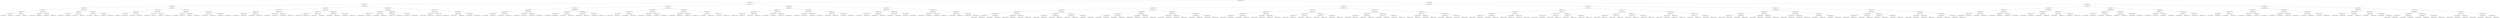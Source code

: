 digraph G{
1589254291 [label="Node{data=[4351, 4351]}"]
1589254291 -> 2112782203
2112782203 [label="Node{data=[2637, 2637]}"]
2112782203 -> 1925960133
1925960133 [label="Node{data=[2097, 2097]}"]
1925960133 -> 336310067
336310067 [label="Node{data=[460, 460]}"]
336310067 -> 444285857
444285857 [label="Node{data=[385, 385]}"]
444285857 -> 341893682
341893682 [label="Node{data=[377, 377]}"]
341893682 -> 948522114
948522114 [label="Node{data=[373, 373]}"]
948522114 -> 1899105943
1899105943 [label="Node{data=[371, 371]}"]
1899105943 -> 823410011
823410011 [label="Node{data=[357, 357]}"]
1899105943 -> 586557497
586557497 [label="Node{data=[372, 372]}"]
948522114 -> 1349098937
1349098937 [label="Node{data=[375, 375]}"]
1349098937 -> 827221909
827221909 [label="Node{data=[374, 374]}"]
1349098937 -> 564165122
564165122 [label="Node{data=[376, 376]}"]
341893682 -> 847522287
847522287 [label="Node{data=[381, 381]}"]
847522287 -> 773647955
773647955 [label="Node{data=[379, 379]}"]
773647955 -> 1814841034
1814841034 [label="Node{data=[378, 378]}"]
773647955 -> 1316897063
1316897063 [label="Node{data=[380, 380]}"]
847522287 -> 1562821206
1562821206 [label="Node{data=[383, 383]}"]
1562821206 -> 335663575
335663575 [label="Node{data=[382, 382]}"]
1562821206 -> 446029707
446029707 [label="Node{data=[384, 384]}"]
444285857 -> 652132999
652132999 [label="Node{data=[452, 452]}"]
652132999 -> 1300336760
1300336760 [label="Node{data=[389, 389]}"]
1300336760 -> 1460957046
1460957046 [label="Node{data=[387, 387]}"]
1460957046 -> 1665768344
1665768344 [label="Node{data=[386, 386]}"]
1460957046 -> 869513100
869513100 [label="Node{data=[388, 388]}"]
1300336760 -> 1913713630
1913713630 [label="Node{data=[447, 447]}"]
1913713630 -> 101403957
101403957 [label="Node{data=[422, 422]}"]
1913713630 -> 691110711
691110711 [label="Node{data=[451, 451]}"]
652132999 -> 124792394
124792394 [label="Node{data=[456, 456]}"]
124792394 -> 1913369465
1913369465 [label="Node{data=[454, 454]}"]
1913369465 -> 775240424
775240424 [label="Node{data=[453, 453]}"]
1913369465 -> 188230690
188230690 [label="Node{data=[455, 455]}"]
124792394 -> 222056817
222056817 [label="Node{data=[458, 458]}"]
222056817 -> 579058644
579058644 [label="Node{data=[457, 457]}"]
222056817 -> 635840278
635840278 [label="Node{data=[459, 459]}"]
336310067 -> 1869960884
1869960884 [label="Node{data=[716, 716]}"]
1869960884 -> 2962930
2962930 [label="Node{data=[468, 468]}"]
2962930 -> 1062167352
1062167352 [label="Node{data=[464, 464]}"]
1062167352 -> 721763664
721763664 [label="Node{data=[462, 462]}"]
721763664 -> 1845497458
1845497458 [label="Node{data=[461, 461]}"]
721763664 -> 124466405
124466405 [label="Node{data=[463, 463]}"]
1062167352 -> 1140441491
1140441491 [label="Node{data=[466, 466]}"]
1140441491 -> 1091865345
1091865345 [label="Node{data=[465, 465]}"]
1140441491 -> 797540047
797540047 [label="Node{data=[467, 467]}"]
2962930 -> 1897638855
1897638855 [label="Node{data=[666, 666]}"]
1897638855 -> 2095253806
2095253806 [label="Node{data=[470, 470]}"]
2095253806 -> 432720176
432720176 [label="Node{data=[469, 469]}"]
2095253806 -> 2110895040
2110895040 [label="Node{data=[471, 471]}"]
1897638855 -> 1362651694
1362651694 [label="Node{data=[694, 694]}"]
1362651694 -> 905356126
905356126 [label="Node{data=[687, 687]}"]
1362651694 -> 2050654105
2050654105 [label="Node{data=[701, 701]}"]
1869960884 -> 176528557
176528557 [label="Node{data=[1332, 1332]}"]
176528557 -> 419360457
419360457 [label="Node{data=[798, 798]}"]
419360457 -> 403854043
403854043 [label="Node{data=[774, 774]}"]
403854043 -> 838672631
838672631 [label="Node{data=[756, 756]}"]
403854043 -> 398176913
398176913 [label="Node{data=[779, 779]}"]
419360457 -> 2027724297
2027724297 [label="Node{data=[844, 844]}"]
2027724297 -> 1926401859
1926401859 [label="Node{data=[814, 814]}"]
2027724297 -> 720429942
720429942 [label="Node{data=[1325, 1325]}"]
176528557 -> 1612047235
1612047235 [label="Node{data=[1858, 1858]}"]
1612047235 -> 2082805086
2082805086 [label="Node{data=[1492, 1492]}"]
2082805086 -> 443229454
443229454 [label="Node{data=[1486, 1486]}"]
2082805086 -> 934121062
934121062 [label="Node{data=[1564, 1564]}"]
1612047235 -> 2020305643
2020305643 [label="Node{data=[2058, 2058]}"]
2020305643 -> 749735773
749735773 [label="Node{data=[2025, 2025]}"]
2020305643 -> 1865424016
1865424016 [label="Node{data=[2069, 2069]}"]
1925960133 -> 875913646
875913646 [label="Node{data=[2398, 2398]}"]
875913646 -> 388655601
388655601 [label="Node{data=[2336, 2336]}"]
388655601 -> 994854574
994854574 [label="Node{data=[2328, 2328]}"]
994854574 -> 1425480139
1425480139 [label="Node{data=[2324, 2324]}"]
1425480139 -> 1263545066
1263545066 [label="Node{data=[2322, 2322]}"]
1263545066 -> 259106704
259106704 [label="Node{data=[2102, 2102]}"]
1263545066 -> 1456597478
1456597478 [label="Node{data=[2323, 2323]}"]
1425480139 -> 981765046
981765046 [label="Node{data=[2326, 2326]}"]
981765046 -> 1883890038
1883890038 [label="Node{data=[2325, 2325]}"]
981765046 -> 1921418696
1921418696 [label="Node{data=[2327, 2327]}"]
994854574 -> 725736615
725736615 [label="Node{data=[2332, 2332]}"]
725736615 -> 889596738
889596738 [label="Node{data=[2330, 2330]}"]
889596738 -> 175849157
175849157 [label="Node{data=[2329, 2329]}"]
889596738 -> 1276465799
1276465799 [label="Node{data=[2331, 2331]}"]
725736615 -> 1762921286
1762921286 [label="Node{data=[2334, 2334]}"]
1762921286 -> 1833722141
1833722141 [label="Node{data=[2333, 2333]}"]
1762921286 -> 1041430375
1041430375 [label="Node{data=[2335, 2335]}"]
388655601 -> 1492454216
1492454216 [label="Node{data=[2381, 2381]}"]
1492454216 -> 292709675
292709675 [label="Node{data=[2377, 2377]}"]
292709675 -> 523807377
523807377 [label="Node{data=[2375, 2375]}"]
523807377 -> 918081502
918081502 [label="Node{data=[2374, 2374]}"]
523807377 -> 1181166858
1181166858 [label="Node{data=[2376, 2376]}"]
292709675 -> 1153319888
1153319888 [label="Node{data=[2379, 2379]}"]
1153319888 -> 503846388
503846388 [label="Node{data=[2378, 2378]}"]
1153319888 -> 1849618388
1849618388 [label="Node{data=[2380, 2380]}"]
1492454216 -> 290357348
290357348 [label="Node{data=[2385, 2385]}"]
290357348 -> 668528990
668528990 [label="Node{data=[2383, 2383]}"]
668528990 -> 2032269284
2032269284 [label="Node{data=[2382, 2382]}"]
668528990 -> 1618536283
1618536283 [label="Node{data=[2384, 2384]}"]
290357348 -> 97523344
97523344 [label="Node{data=[2396, 2396]}"]
97523344 -> 1709327733
1709327733 [label="Node{data=[2386, 2386]}"]
97523344 -> 327811322
327811322 [label="Node{data=[2397, 2397]}"]
875913646 -> 888106991
888106991 [label="Node{data=[2544, 2544]}"]
888106991 -> 823036788
823036788 [label="Node{data=[2406, 2406]}"]
823036788 -> 1185982925
1185982925 [label="Node{data=[2402, 2402]}"]
1185982925 -> 100596785
100596785 [label="Node{data=[2400, 2400]}"]
100596785 -> 1252092790
1252092790 [label="Node{data=[2399, 2399]}"]
100596785 -> 263265405
263265405 [label="Node{data=[2401, 2401]}"]
1185982925 -> 1284252295
1284252295 [label="Node{data=[2404, 2404]}"]
1284252295 -> 1054953555
1054953555 [label="Node{data=[2403, 2403]}"]
1284252295 -> 2136630818
2136630818 [label="Node{data=[2405, 2405]}"]
823036788 -> 2022694720
2022694720 [label="Node{data=[2540, 2540]}"]
2022694720 -> 1438274252
1438274252 [label="Node{data=[2496, 2496]}"]
1438274252 -> 1634591712
1634591712 [label="Node{data=[2407, 2407]}"]
1438274252 -> 1294660249
1294660249 [label="Node{data=[2511, 2511]}"]
2022694720 -> 1264144803
1264144803 [label="Node{data=[2542, 2542]}"]
1264144803 -> 1282557494
1282557494 [label="Node{data=[2541, 2541]}"]
1264144803 -> 1108270779
1108270779 [label="Node{data=[2543, 2543]}"]
888106991 -> 1487557209
1487557209 [label="Node{data=[2552, 2552]}"]
1487557209 -> 1509934246
1509934246 [label="Node{data=[2548, 2548]}"]
1509934246 -> 123890265
123890265 [label="Node{data=[2546, 2546]}"]
123890265 -> 867014408
867014408 [label="Node{data=[2545, 2545]}"]
123890265 -> 966734782
966734782 [label="Node{data=[2547, 2547]}"]
1509934246 -> 509745887
509745887 [label="Node{data=[2550, 2550]}"]
509745887 -> 172395496
172395496 [label="Node{data=[2549, 2549]}"]
509745887 -> 1426868351
1426868351 [label="Node{data=[2551, 2551]}"]
1487557209 -> 365855651
365855651 [label="Node{data=[2633, 2633]}"]
365855651 -> 460637991
460637991 [label="Node{data=[2616, 2616]}"]
460637991 -> 626198122
626198122 [label="Node{data=[2611, 2611]}"]
460637991 -> 304868623
304868623 [label="Node{data=[2632, 2632]}"]
365855651 -> 1931065202
1931065202 [label="Node{data=[2635, 2635]}"]
1931065202 -> 1315507145
1315507145 [label="Node{data=[2634, 2634]}"]
1931065202 -> 1932801080
1932801080 [label="Node{data=[2636, 2636]}"]
2112782203 -> 1052437700
1052437700 [label="Node{data=[4214, 4214]}"]
1052437700 -> 10911302
10911302 [label="Node{data=[3472, 3472]}"]
10911302 -> 110562008
110562008 [label="Node{data=[2892, 2892]}"]
110562008 -> 1422945222
1422945222 [label="Node{data=[2693, 2693]}"]
1422945222 -> 1030054228
1030054228 [label="Node{data=[2641, 2641]}"]
1030054228 -> 235039984
235039984 [label="Node{data=[2639, 2639]}"]
235039984 -> 813528610
813528610 [label="Node{data=[2638, 2638]}"]
235039984 -> 1738843568
1738843568 [label="Node{data=[2640, 2640]}"]
1030054228 -> 1901922257
1901922257 [label="Node{data=[2643, 2643]}"]
1901922257 -> 1822789862
1822789862 [label="Node{data=[2642, 2642]}"]
1901922257 -> 934426422
934426422 [label="Node{data=[2644, 2644]}"]
1422945222 -> 1970900309
1970900309 [label="Node{data=[2814, 2814]}"]
1970900309 -> 1812168612
1812168612 [label="Node{data=[2812, 2812]}"]
1812168612 -> 744611938
744611938 [label="Node{data=[2811, 2811]}"]
1812168612 -> 172783967
172783967 [label="Node{data=[2813, 2813]}"]
1970900309 -> 862346854
862346854 [label="Node{data=[2883, 2883]}"]
862346854 -> 1148185073
1148185073 [label="Node{data=[2867, 2867]}"]
862346854 -> 1739486190
1739486190 [label="Node{data=[2891, 2891]}"]
110562008 -> 247556293
247556293 [label="Node{data=[3464, 3464]}"]
247556293 -> 265654805
265654805 [label="Node{data=[3370, 3370]}"]
265654805 -> 885965439
885965439 [label="Node{data=[2988, 2988]}"]
885965439 -> 543942155
543942155 [label="Node{data=[2908, 2908]}"]
885965439 -> 636036483
636036483 [label="Node{data=[3138, 3138]}"]
265654805 -> 110059025
110059025 [label="Node{data=[3462, 3462]}"]
110059025 -> 1150335365
1150335365 [label="Node{data=[3410, 3410]}"]
110059025 -> 1001669794
1001669794 [label="Node{data=[3463, 3463]}"]
247556293 -> 1461562218
1461562218 [label="Node{data=[3468, 3468]}"]
1461562218 -> 723392590
723392590 [label="Node{data=[3466, 3466]}"]
723392590 -> 1778630713
1778630713 [label="Node{data=[3465, 3465]}"]
723392590 -> 1938495631
1938495631 [label="Node{data=[3467, 3467]}"]
1461562218 -> 1240972143
1240972143 [label="Node{data=[3470, 3470]}"]
1240972143 -> 309335671
309335671 [label="Node{data=[3469, 3469]}"]
1240972143 -> 1720061448
1720061448 [label="Node{data=[3471, 3471]}"]
10911302 -> 1298279735
1298279735 [label="Node{data=[3594, 3594]}"]
1298279735 -> 960158519
960158519 [label="Node{data=[3586, 3586]}"]
960158519 -> 736862665
736862665 [label="Node{data=[3476, 3476]}"]
736862665 -> 2102070514
2102070514 [label="Node{data=[3474, 3474]}"]
2102070514 -> 563908089
563908089 [label="Node{data=[3473, 3473]}"]
2102070514 -> 1309673886
1309673886 [label="Node{data=[3475, 3475]}"]
736862665 -> 939723900
939723900 [label="Node{data=[3584, 3584]}"]
939723900 -> 495627026
495627026 [label="Node{data=[3502, 3502]}"]
939723900 -> 1488723487
1488723487 [label="Node{data=[3585, 3585]}"]
960158519 -> 372154479
372154479 [label="Node{data=[3590, 3590]}"]
372154479 -> 921579066
921579066 [label="Node{data=[3588, 3588]}"]
921579066 -> 2121585102
2121585102 [label="Node{data=[3587, 3587]}"]
921579066 -> 1174430969
1174430969 [label="Node{data=[3589, 3589]}"]
372154479 -> 625904014
625904014 [label="Node{data=[3592, 3592]}"]
625904014 -> 1645673699
1645673699 [label="Node{data=[3591, 3591]}"]
625904014 -> 984918990
984918990 [label="Node{data=[3593, 3593]}"]
1298279735 -> 2136352717
2136352717 [label="Node{data=[3602, 3602]}"]
2136352717 -> 780518224
780518224 [label="Node{data=[3598, 3598]}"]
780518224 -> 2074203015
2074203015 [label="Node{data=[3596, 3596]}"]
2074203015 -> 1691680230
1691680230 [label="Node{data=[3595, 3595]}"]
2074203015 -> 720557822
720557822 [label="Node{data=[3597, 3597]}"]
780518224 -> 711790515
711790515 [label="Node{data=[3600, 3600]}"]
711790515 -> 1604705426
1604705426 [label="Node{data=[3599, 3599]}"]
711790515 -> 475869517
475869517 [label="Node{data=[3601, 3601]}"]
2136352717 -> 547639582
547639582 [label="Node{data=[3952, 3952]}"]
547639582 -> 1660338734
1660338734 [label="Node{data=[3617, 3617]}"]
1660338734 -> 323408814
323408814 [label="Node{data=[3611, 3611]}"]
1660338734 -> 1717854162
1717854162 [label="Node{data=[3843, 3843]}"]
547639582 -> 1691012769
1691012769 [label="Node{data=[4212, 4212]}"]
1691012769 -> 813275044
813275044 [label="Node{data=[4211, 4211]}"]
1691012769 -> 361228710
361228710 [label="Node{data=[4213, 4213]}"]
1052437700 -> 1373224459
1373224459 [label="Node{data=[4246, 4246]}"]
1373224459 -> 1666506071
1666506071 [label="Node{data=[4230, 4230]}"]
1666506071 -> 527217198
527217198 [label="Node{data=[4222, 4222]}"]
527217198 -> 898409148
898409148 [label="Node{data=[4218, 4218]}"]
898409148 -> 700017632
700017632 [label="Node{data=[4216, 4216]}"]
700017632 -> 1816311269
1816311269 [label="Node{data=[4215, 4215]}"]
700017632 -> 382044033
382044033 [label="Node{data=[4217, 4217]}"]
898409148 -> 1175215783
1175215783 [label="Node{data=[4220, 4220]}"]
1175215783 -> 604560365
604560365 [label="Node{data=[4219, 4219]}"]
1175215783 -> 1570553620
1570553620 [label="Node{data=[4221, 4221]}"]
527217198 -> 1734333097
1734333097 [label="Node{data=[4226, 4226]}"]
1734333097 -> 1132614019
1132614019 [label="Node{data=[4224, 4224]}"]
1132614019 -> 565652909
565652909 [label="Node{data=[4223, 4223]}"]
1132614019 -> 434852496
434852496 [label="Node{data=[4225, 4225]}"]
1734333097 -> 3670430
3670430 [label="Node{data=[4228, 4228]}"]
3670430 -> 1374111315
1374111315 [label="Node{data=[4227, 4227]}"]
3670430 -> 1235600263
1235600263 [label="Node{data=[4229, 4229]}"]
1666506071 -> 177825777
177825777 [label="Node{data=[4238, 4238]}"]
177825777 -> 1248699341
1248699341 [label="Node{data=[4234, 4234]}"]
1248699341 -> 559132941
559132941 [label="Node{data=[4232, 4232]}"]
559132941 -> 1183709019
1183709019 [label="Node{data=[4231, 4231]}"]
559132941 -> 132822676
132822676 [label="Node{data=[4233, 4233]}"]
1248699341 -> 540941935
540941935 [label="Node{data=[4236, 4236]}"]
540941935 -> 475601084
475601084 [label="Node{data=[4235, 4235]}"]
540941935 -> 893850435
893850435 [label="Node{data=[4237, 4237]}"]
177825777 -> 1741376873
1741376873 [label="Node{data=[4242, 4242]}"]
1741376873 -> 936831641
936831641 [label="Node{data=[4240, 4240]}"]
936831641 -> 1662949415
1662949415 [label="Node{data=[4239, 4239]}"]
936831641 -> 1850626572
1850626572 [label="Node{data=[4241, 4241]}"]
1741376873 -> 1406401193
1406401193 [label="Node{data=[4244, 4244]}"]
1406401193 -> 1397837928
1397837928 [label="Node{data=[4243, 4243]}"]
1406401193 -> 1150887301
1150887301 [label="Node{data=[4245, 4245]}"]
1373224459 -> 1482408232
1482408232 [label="Node{data=[4335, 4335]}"]
1482408232 -> 345079352
345079352 [label="Node{data=[4327, 4327]}"]
345079352 -> 1301982930
1301982930 [label="Node{data=[4293, 4293]}"]
1301982930 -> 1084366825
1084366825 [label="Node{data=[4248, 4248]}"]
1084366825 -> 1182192724
1182192724 [label="Node{data=[4247, 4247]}"]
1084366825 -> 1493762588
1493762588 [label="Node{data=[4249, 4249]}"]
1301982930 -> 1098767313
1098767313 [label="Node{data=[4325, 4325]}"]
1098767313 -> 300992832
300992832 [label="Node{data=[4324, 4324]}"]
1098767313 -> 1641311070
1641311070 [label="Node{data=[4326, 4326]}"]
345079352 -> 1893502106
1893502106 [label="Node{data=[4331, 4331]}"]
1893502106 -> 1599103491
1599103491 [label="Node{data=[4329, 4329]}"]
1599103491 -> 1216154208
1216154208 [label="Node{data=[4328, 4328]}"]
1599103491 -> 179377834
179377834 [label="Node{data=[4330, 4330]}"]
1893502106 -> 505279290
505279290 [label="Node{data=[4333, 4333]}"]
505279290 -> 1107413632
1107413632 [label="Node{data=[4332, 4332]}"]
505279290 -> 1653597866
1653597866 [label="Node{data=[4334, 4334]}"]
1482408232 -> 1611249687
1611249687 [label="Node{data=[4343, 4343]}"]
1611249687 -> 293344015
293344015 [label="Node{data=[4339, 4339]}"]
293344015 -> 1566940778
1566940778 [label="Node{data=[4337, 4337]}"]
1566940778 -> 1078102490
1078102490 [label="Node{data=[4336, 4336]}"]
1566940778 -> 1839614149
1839614149 [label="Node{data=[4338, 4338]}"]
293344015 -> 473156117
473156117 [label="Node{data=[4341, 4341]}"]
473156117 -> 1834258743
1834258743 [label="Node{data=[4340, 4340]}"]
473156117 -> 957143326
957143326 [label="Node{data=[4342, 4342]}"]
1611249687 -> 1723027098
1723027098 [label="Node{data=[4347, 4347]}"]
1723027098 -> 1683116859
1683116859 [label="Node{data=[4345, 4345]}"]
1683116859 -> 767994799
767994799 [label="Node{data=[4344, 4344]}"]
1683116859 -> 1927103264
1927103264 [label="Node{data=[4346, 4346]}"]
1723027098 -> 241566847
241566847 [label="Node{data=[4349, 4349]}"]
241566847 -> 2019251459
2019251459 [label="Node{data=[4348, 4348]}"]
241566847 -> 1624773236
1624773236 [label="Node{data=[4350, 4350]}"]
1589254291 -> 2013567244
2013567244 [label="Node{data=[8543, 8543]}"]
2013567244 -> 1191128975
1191128975 [label="Node{data=[7089, 7089]}"]
1191128975 -> 1689159966
1689159966 [label="Node{data=[6339, 6339]}"]
1689159966 -> 1145404493
1145404493 [label="Node{data=[5931, 5931]}"]
1145404493 -> 416633136
416633136 [label="Node{data=[4495, 4495]}"]
416633136 -> 661231346
661231346 [label="Node{data=[4404, 4404]}"]
661231346 -> 933174648
933174648 [label="Node{data=[4355, 4355]}"]
933174648 -> 1490532562
1490532562 [label="Node{data=[4353, 4353]}"]
1490532562 -> 1790524969
1790524969 [label="Node{data=[4352, 4352]}"]
1490532562 -> 26012554
26012554 [label="Node{data=[4354, 4354]}"]
933174648 -> 1320636958
1320636958 [label="Node{data=[4357, 4357]}"]
1320636958 -> 725840434
725840434 [label="Node{data=[4356, 4356]}"]
1320636958 -> 145246469
145246469 [label="Node{data=[4358, 4358]}"]
661231346 -> 1855861537
1855861537 [label="Node{data=[4491, 4491]}"]
1855861537 -> 449690446
449690446 [label="Node{data=[4489, 4489]}"]
449690446 -> 707758279
707758279 [label="Node{data=[4420, 4420]}"]
449690446 -> 1610943718
1610943718 [label="Node{data=[4490, 4490]}"]
1855861537 -> 2141007100
2141007100 [label="Node{data=[4493, 4493]}"]
2141007100 -> 150863754
150863754 [label="Node{data=[4492, 4492]}"]
2141007100 -> 1589782498
1589782498 [label="Node{data=[4494, 4494]}"]
416633136 -> 375943904
375943904 [label="Node{data=[4986, 4986]}"]
375943904 -> 284189
284189 [label="Node{data=[4499, 4499]}"]
284189 -> 1742927928
1742927928 [label="Node{data=[4497, 4497]}"]
1742927928 -> 676343313
676343313 [label="Node{data=[4496, 4496]}"]
1742927928 -> 2105194121
2105194121 [label="Node{data=[4498, 4498]}"]
284189 -> 1609347973
1609347973 [label="Node{data=[4578, 4578]}"]
1609347973 -> 792699768
792699768 [label="Node{data=[4576, 4576]}"]
1609347973 -> 104214568
104214568 [label="Node{data=[4960, 4960]}"]
375943904 -> 776999065
776999065 [label="Node{data=[5927, 5927]}"]
776999065 -> 337313357
337313357 [label="Node{data=[5925, 5925]}"]
337313357 -> 1181531093
1181531093 [label="Node{data=[5914, 5914]}"]
337313357 -> 1911321664
1911321664 [label="Node{data=[5926, 5926]}"]
776999065 -> 1603696188
1603696188 [label="Node{data=[5929, 5929]}"]
1603696188 -> 482153237
482153237 [label="Node{data=[5928, 5928]}"]
1603696188 -> 1059893572
1059893572 [label="Node{data=[5930, 5930]}"]
1145404493 -> 762350741
762350741 [label="Node{data=[6240, 6240]}"]
762350741 -> 1094400145
1094400145 [label="Node{data=[5939, 5939]}"]
1094400145 -> 904572440
904572440 [label="Node{data=[5935, 5935]}"]
904572440 -> 1863749488
1863749488 [label="Node{data=[5933, 5933]}"]
1863749488 -> 1185653283
1185653283 [label="Node{data=[5932, 5932]}"]
1863749488 -> 1590486487
1590486487 [label="Node{data=[5934, 5934]}"]
904572440 -> 1052117624
1052117624 [label="Node{data=[5937, 5937]}"]
1052117624 -> 1702916049
1702916049 [label="Node{data=[5936, 5936]}"]
1052117624 -> 2116117496
2116117496 [label="Node{data=[5938, 5938]}"]
1094400145 -> 1199231926
1199231926 [label="Node{data=[6236, 6236]}"]
1199231926 -> 1225909483
1225909483 [label="Node{data=[6234, 6234]}"]
1225909483 -> 797570303
797570303 [label="Node{data=[5965, 5965]}"]
1225909483 -> 1522691157
1522691157 [label="Node{data=[6235, 6235]}"]
1199231926 -> 1261757400
1261757400 [label="Node{data=[6238, 6238]}"]
1261757400 -> 230973673
230973673 [label="Node{data=[6237, 6237]}"]
1261757400 -> 1837781922
1837781922 [label="Node{data=[6239, 6239]}"]
762350741 -> 610478722
610478722 [label="Node{data=[6331, 6331]}"]
610478722 -> 1218787317
1218787317 [label="Node{data=[6244, 6244]}"]
1218787317 -> 1724437792
1724437792 [label="Node{data=[6242, 6242]}"]
1724437792 -> 1499503896
1499503896 [label="Node{data=[6241, 6241]}"]
1724437792 -> 1693096844
1693096844 [label="Node{data=[6243, 6243]}"]
1218787317 -> 93389435
93389435 [label="Node{data=[6273, 6273]}"]
93389435 -> 626042428
626042428 [label="Node{data=[6245, 6245]}"]
93389435 -> 2022012883
2022012883 [label="Node{data=[6330, 6330]}"]
610478722 -> 1208202676
1208202676 [label="Node{data=[6335, 6335]}"]
1208202676 -> 1166865429
1166865429 [label="Node{data=[6333, 6333]}"]
1166865429 -> 1699597278
1699597278 [label="Node{data=[6332, 6332]}"]
1166865429 -> 908399435
908399435 [label="Node{data=[6334, 6334]}"]
1208202676 -> 1667149358
1667149358 [label="Node{data=[6337, 6337]}"]
1667149358 -> 1104200204
1104200204 [label="Node{data=[6336, 6336]}"]
1667149358 -> 1254679251
1254679251 [label="Node{data=[6338, 6338]}"]
1689159966 -> 1416175498
1416175498 [label="Node{data=[7057, 7057]}"]
1416175498 -> 1112597751
1112597751 [label="Node{data=[7041, 7041]}"]
1112597751 -> 89624083
89624083 [label="Node{data=[7033, 7033]}"]
89624083 -> 142883344
142883344 [label="Node{data=[6388, 6388]}"]
142883344 -> 336458181
336458181 [label="Node{data=[6341, 6341]}"]
336458181 -> 1371523311
1371523311 [label="Node{data=[6340, 6340]}"]
336458181 -> 1755444189
1755444189 [label="Node{data=[6361, 6361]}"]
142883344 -> 1096552547
1096552547 [label="Node{data=[6868, 6868]}"]
1096552547 -> 975458900
975458900 [label="Node{data=[6796, 6796]}"]
1096552547 -> 359865679
359865679 [label="Node{data=[7032, 7032]}"]
89624083 -> 1915431719
1915431719 [label="Node{data=[7037, 7037]}"]
1915431719 -> 1406525961
1406525961 [label="Node{data=[7035, 7035]}"]
1406525961 -> 1266400469
1266400469 [label="Node{data=[7034, 7034]}"]
1406525961 -> 1190091152
1190091152 [label="Node{data=[7036, 7036]}"]
1915431719 -> 1832263801
1832263801 [label="Node{data=[7039, 7039]}"]
1832263801 -> 294601340
294601340 [label="Node{data=[7038, 7038]}"]
1832263801 -> 117754252
117754252 [label="Node{data=[7040, 7040]}"]
1112597751 -> 1000026917
1000026917 [label="Node{data=[7049, 7049]}"]
1000026917 -> 1735588295
1735588295 [label="Node{data=[7045, 7045]}"]
1735588295 -> 210095095
210095095 [label="Node{data=[7043, 7043]}"]
210095095 -> 770452290
770452290 [label="Node{data=[7042, 7042]}"]
210095095 -> 1334589377
1334589377 [label="Node{data=[7044, 7044]}"]
1735588295 -> 1069564726
1069564726 [label="Node{data=[7047, 7047]}"]
1069564726 -> 490274122
490274122 [label="Node{data=[7046, 7046]}"]
1069564726 -> 1371693972
1371693972 [label="Node{data=[7048, 7048]}"]
1000026917 -> 2145285202
2145285202 [label="Node{data=[7053, 7053]}"]
2145285202 -> 1119502700
1119502700 [label="Node{data=[7051, 7051]}"]
1119502700 -> 405944028
405944028 [label="Node{data=[7050, 7050]}"]
1119502700 -> 1512974477
1512974477 [label="Node{data=[7052, 7052]}"]
2145285202 -> 1449044862
1449044862 [label="Node{data=[7055, 7055]}"]
1449044862 -> 1182736888
1182736888 [label="Node{data=[7054, 7054]}"]
1449044862 -> 1332902717
1332902717 [label="Node{data=[7056, 7056]}"]
1416175498 -> 1689471006
1689471006 [label="Node{data=[7073, 7073]}"]
1689471006 -> 1200954029
1200954029 [label="Node{data=[7065, 7065]}"]
1200954029 -> 2019197766
2019197766 [label="Node{data=[7061, 7061]}"]
2019197766 -> 615359715
615359715 [label="Node{data=[7059, 7059]}"]
615359715 -> 1520499664
1520499664 [label="Node{data=[7058, 7058]}"]
615359715 -> 890225243
890225243 [label="Node{data=[7060, 7060]}"]
2019197766 -> 425928463
425928463 [label="Node{data=[7063, 7063]}"]
425928463 -> 1344275068
1344275068 [label="Node{data=[7062, 7062]}"]
425928463 -> 218303955
218303955 [label="Node{data=[7064, 7064]}"]
1200954029 -> 1188367154
1188367154 [label="Node{data=[7069, 7069]}"]
1188367154 -> 1175328696
1175328696 [label="Node{data=[7067, 7067]}"]
1175328696 -> 376295143
376295143 [label="Node{data=[7066, 7066]}"]
1175328696 -> 51721324
51721324 [label="Node{data=[7068, 7068]}"]
1188367154 -> 1844913063
1844913063 [label="Node{data=[7071, 7071]}"]
1844913063 -> 1534216822
1534216822 [label="Node{data=[7070, 7070]}"]
1844913063 -> 588295433
588295433 [label="Node{data=[7072, 7072]}"]
1689471006 -> 151800659
151800659 [label="Node{data=[7081, 7081]}"]
151800659 -> 1563601870
1563601870 [label="Node{data=[7077, 7077]}"]
1563601870 -> 349862884
349862884 [label="Node{data=[7075, 7075]}"]
349862884 -> 839185555
839185555 [label="Node{data=[7074, 7074]}"]
349862884 -> 1505326931
1505326931 [label="Node{data=[7076, 7076]}"]
1563601870 -> 287169393
287169393 [label="Node{data=[7079, 7079]}"]
287169393 -> 1449101293
1449101293 [label="Node{data=[7078, 7078]}"]
287169393 -> 1139425753
1139425753 [label="Node{data=[7080, 7080]}"]
151800659 -> 1375446296
1375446296 [label="Node{data=[7085, 7085]}"]
1375446296 -> 784480773
784480773 [label="Node{data=[7083, 7083]}"]
784480773 -> 67674335
67674335 [label="Node{data=[7082, 7082]}"]
784480773 -> 368954638
368954638 [label="Node{data=[7084, 7084]}"]
1375446296 -> 430078412
430078412 [label="Node{data=[7087, 7087]}"]
430078412 -> 638544623
638544623 [label="Node{data=[7086, 7086]}"]
430078412 -> 1732262057
1732262057 [label="Node{data=[7088, 7088]}"]
1191128975 -> 472784114
472784114 [label="Node{data=[7153, 7153]}"]
472784114 -> 382237346
382237346 [label="Node{data=[7121, 7121]}"]
382237346 -> 1271739014
1271739014 [label="Node{data=[7105, 7105]}"]
1271739014 -> 758042150
758042150 [label="Node{data=[7097, 7097]}"]
758042150 -> 1091276541
1091276541 [label="Node{data=[7093, 7093]}"]
1091276541 -> 339992852
339992852 [label="Node{data=[7091, 7091]}"]
339992852 -> 909682712
909682712 [label="Node{data=[7090, 7090]}"]
339992852 -> 1832656647
1832656647 [label="Node{data=[7092, 7092]}"]
1091276541 -> 1893537851
1893537851 [label="Node{data=[7095, 7095]}"]
1893537851 -> 2065505397
2065505397 [label="Node{data=[7094, 7094]}"]
1893537851 -> 135664486
135664486 [label="Node{data=[7096, 7096]}"]
758042150 -> 98558276
98558276 [label="Node{data=[7101, 7101]}"]
98558276 -> 492514564
492514564 [label="Node{data=[7099, 7099]}"]
492514564 -> 246834286
246834286 [label="Node{data=[7098, 7098]}"]
492514564 -> 906218493
906218493 [label="Node{data=[7100, 7100]}"]
98558276 -> 1286396344
1286396344 [label="Node{data=[7103, 7103]}"]
1286396344 -> 140242468
140242468 [label="Node{data=[7102, 7102]}"]
1286396344 -> 896761429
896761429 [label="Node{data=[7104, 7104]}"]
1271739014 -> 486999845
486999845 [label="Node{data=[7113, 7113]}"]
486999845 -> 927759396
927759396 [label="Node{data=[7109, 7109]}"]
927759396 -> 1613864487
1613864487 [label="Node{data=[7107, 7107]}"]
1613864487 -> 1310639522
1310639522 [label="Node{data=[7106, 7106]}"]
1613864487 -> 1795542379
1795542379 [label="Node{data=[7108, 7108]}"]
927759396 -> 1073488243
1073488243 [label="Node{data=[7111, 7111]}"]
1073488243 -> 1406160909
1406160909 [label="Node{data=[7110, 7110]}"]
1073488243 -> 1809562624
1809562624 [label="Node{data=[7112, 7112]}"]
486999845 -> 779111045
779111045 [label="Node{data=[7117, 7117]}"]
779111045 -> 1893273985
1893273985 [label="Node{data=[7115, 7115]}"]
1893273985 -> 559441839
559441839 [label="Node{data=[7114, 7114]}"]
1893273985 -> 399893560
399893560 [label="Node{data=[7116, 7116]}"]
779111045 -> 1004384293
1004384293 [label="Node{data=[7119, 7119]}"]
1004384293 -> 61926342
61926342 [label="Node{data=[7118, 7118]}"]
1004384293 -> 1631027456
1631027456 [label="Node{data=[7120, 7120]}"]
382237346 -> 1509645626
1509645626 [label="Node{data=[7137, 7137]}"]
1509645626 -> 267489976
267489976 [label="Node{data=[7129, 7129]}"]
267489976 -> 186361435
186361435 [label="Node{data=[7125, 7125]}"]
186361435 -> 1459165625
1459165625 [label="Node{data=[7123, 7123]}"]
1459165625 -> 1432919249
1432919249 [label="Node{data=[7122, 7122]}"]
1459165625 -> 1452253334
1452253334 [label="Node{data=[7124, 7124]}"]
186361435 -> 7400802
7400802 [label="Node{data=[7127, 7127]}"]
7400802 -> 509216772
509216772 [label="Node{data=[7126, 7126]}"]
7400802 -> 264605962
264605962 [label="Node{data=[7128, 7128]}"]
267489976 -> 618990452
618990452 [label="Node{data=[7133, 7133]}"]
618990452 -> 595196279
595196279 [label="Node{data=[7131, 7131]}"]
595196279 -> 1840107316
1840107316 [label="Node{data=[7130, 7130]}"]
595196279 -> 1321426506
1321426506 [label="Node{data=[7132, 7132]}"]
618990452 -> 1123111501
1123111501 [label="Node{data=[7135, 7135]}"]
1123111501 -> 783264037
783264037 [label="Node{data=[7134, 7134]}"]
1123111501 -> 771229611
771229611 [label="Node{data=[7136, 7136]}"]
1509645626 -> 2031959376
2031959376 [label="Node{data=[7145, 7145]}"]
2031959376 -> 834042628
834042628 [label="Node{data=[7141, 7141]}"]
834042628 -> 1652759190
1652759190 [label="Node{data=[7139, 7139]}"]
1652759190 -> 262904882
262904882 [label="Node{data=[7138, 7138]}"]
1652759190 -> 525129514
525129514 [label="Node{data=[7140, 7140]}"]
834042628 -> 497082780
497082780 [label="Node{data=[7143, 7143]}"]
497082780 -> 1728909076
1728909076 [label="Node{data=[7142, 7142]}"]
497082780 -> 873743819
873743819 [label="Node{data=[7144, 7144]}"]
2031959376 -> 1301819876
1301819876 [label="Node{data=[7149, 7149]}"]
1301819876 -> 1471059402
1471059402 [label="Node{data=[7147, 7147]}"]
1471059402 -> 1490310532
1490310532 [label="Node{data=[7146, 7146]}"]
1471059402 -> 1316514120
1316514120 [label="Node{data=[7148, 7148]}"]
1301819876 -> 1122199154
1122199154 [label="Node{data=[7151, 7151]}"]
1122199154 -> 1631632161
1631632161 [label="Node{data=[7150, 7150]}"]
1122199154 -> 457358072
457358072 [label="Node{data=[7152, 7152]}"]
472784114 -> 385721073
385721073 [label="Node{data=[8511, 8511]}"]
385721073 -> 1341429418
1341429418 [label="Node{data=[8495, 8495]}"]
1341429418 -> 722056646
722056646 [label="Node{data=[8487, 8487]}"]
722056646 -> 630349605
630349605 [label="Node{data=[7989, 7989]}"]
630349605 -> 1577294668
1577294668 [label="Node{data=[7155, 7155]}"]
1577294668 -> 900274144
900274144 [label="Node{data=[7154, 7154]}"]
1577294668 -> 1399333654
1399333654 [label="Node{data=[7156, 7156]}"]
630349605 -> 1689527593
1689527593 [label="Node{data=[8485, 8485]}"]
1689527593 -> 640617224
640617224 [label="Node{data=[8484, 8484]}"]
1689527593 -> 1539575354
1539575354 [label="Node{data=[8486, 8486]}"]
722056646 -> 1227290311
1227290311 [label="Node{data=[8491, 8491]}"]
1227290311 -> 209588135
209588135 [label="Node{data=[8489, 8489]}"]
209588135 -> 1381442155
1381442155 [label="Node{data=[8488, 8488]}"]
209588135 -> 689525701
689525701 [label="Node{data=[8490, 8490]}"]
1227290311 -> 1475807471
1475807471 [label="Node{data=[8493, 8493]}"]
1475807471 -> 730347137
730347137 [label="Node{data=[8492, 8492]}"]
1475807471 -> 1084689889
1084689889 [label="Node{data=[8494, 8494]}"]
1341429418 -> 600045899
600045899 [label="Node{data=[8503, 8503]}"]
600045899 -> 1285303724
1285303724 [label="Node{data=[8499, 8499]}"]
1285303724 -> 650782336
650782336 [label="Node{data=[8497, 8497]}"]
650782336 -> 1585115069
1585115069 [label="Node{data=[8496, 8496]}"]
650782336 -> 1657752728
1657752728 [label="Node{data=[8498, 8498]}"]
1285303724 -> 1335094304
1335094304 [label="Node{data=[8501, 8501]}"]
1335094304 -> 941243764
941243764 [label="Node{data=[8500, 8500]}"]
1335094304 -> 831797965
831797965 [label="Node{data=[8502, 8502]}"]
600045899 -> 698813419
698813419 [label="Node{data=[8507, 8507]}"]
698813419 -> 2038763539
2038763539 [label="Node{data=[8505, 8505]}"]
2038763539 -> 278750154
278750154 [label="Node{data=[8504, 8504]}"]
2038763539 -> 13594950
13594950 [label="Node{data=[8506, 8506]}"]
698813419 -> 287759079
287759079 [label="Node{data=[8509, 8509]}"]
287759079 -> 1089623384
1089623384 [label="Node{data=[8508, 8508]}"]
287759079 -> 998964671
998964671 [label="Node{data=[8510, 8510]}"]
385721073 -> 1085603529
1085603529 [label="Node{data=[8527, 8527]}"]
1085603529 -> 1734534618
1734534618 [label="Node{data=[8519, 8519]}"]
1734534618 -> 896017659
896017659 [label="Node{data=[8515, 8515]}"]
896017659 -> 1499676908
1499676908 [label="Node{data=[8513, 8513]}"]
1499676908 -> 1053212607
1053212607 [label="Node{data=[8512, 8512]}"]
1499676908 -> 1325060488
1325060488 [label="Node{data=[8514, 8514]}"]
896017659 -> 985758544
985758544 [label="Node{data=[8517, 8517]}"]
985758544 -> 2045126852
2045126852 [label="Node{data=[8516, 8516]}"]
985758544 -> 1918257920
1918257920 [label="Node{data=[8518, 8518]}"]
1734534618 -> 1782096467
1782096467 [label="Node{data=[8523, 8523]}"]
1782096467 -> 1536315327
1536315327 [label="Node{data=[8521, 8521]}"]
1536315327 -> 335215617
335215617 [label="Node{data=[8520, 8520]}"]
1536315327 -> 1395964725
1395964725 [label="Node{data=[8522, 8522]}"]
1782096467 -> 2092020026
2092020026 [label="Node{data=[8525, 8525]}"]
2092020026 -> 890758820
890758820 [label="Node{data=[8524, 8524]}"]
2092020026 -> 1909001971
1909001971 [label="Node{data=[8526, 8526]}"]
1085603529 -> 122875628
122875628 [label="Node{data=[8535, 8535]}"]
122875628 -> 1989912413
1989912413 [label="Node{data=[8531, 8531]}"]
1989912413 -> 2083737068
2083737068 [label="Node{data=[8529, 8529]}"]
2083737068 -> 1161067023
1161067023 [label="Node{data=[8528, 8528]}"]
2083737068 -> 1426184651
1426184651 [label="Node{data=[8530, 8530]}"]
1989912413 -> 2114665849
2114665849 [label="Node{data=[8533, 8533]}"]
2114665849 -> 405885817
405885817 [label="Node{data=[8532, 8532]}"]
2114665849 -> 2117314162
2117314162 [label="Node{data=[8534, 8534]}"]
122875628 -> 631760894
631760894 [label="Node{data=[8539, 8539]}"]
631760894 -> 48297670
48297670 [label="Node{data=[8537, 8537]}"]
48297670 -> 274257784
274257784 [label="Node{data=[8536, 8536]}"]
48297670 -> 1941697335
1941697335 [label="Node{data=[8538, 8538]}"]
631760894 -> 1765372585
1765372585 [label="Node{data=[8541, 8541]}"]
1765372585 -> 1827336078
1827336078 [label="Node{data=[8540, 8540]}"]
1765372585 -> 979306108
979306108 [label="Node{data=[8542, 8542]}"]
2013567244 -> 382826571
382826571 [label="Node{data=[8607, 8607]}"]
382826571 -> 887090178
887090178 [label="Node{data=[8575, 8575]}"]
887090178 -> 267580296
267580296 [label="Node{data=[8559, 8559]}"]
267580296 -> 1306294508
1306294508 [label="Node{data=[8551, 8551]}"]
1306294508 -> 1347568188
1347568188 [label="Node{data=[8547, 8547]}"]
1347568188 -> 463870920
463870920 [label="Node{data=[8545, 8545]}"]
463870920 -> 55629191
55629191 [label="Node{data=[8544, 8544]}"]
463870920 -> 770037273
770037273 [label="Node{data=[8546, 8546]}"]
1347568188 -> 1877221947
1877221947 [label="Node{data=[8549, 8549]}"]
1877221947 -> 1144462420
1144462420 [label="Node{data=[8548, 8548]}"]
1877221947 -> 1095632312
1095632312 [label="Node{data=[8550, 8550]}"]
1306294508 -> 1117279894
1117279894 [label="Node{data=[8555, 8555]}"]
1117279894 -> 212029700
212029700 [label="Node{data=[8553, 8553]}"]
212029700 -> 1888102776
1888102776 [label="Node{data=[8552, 8552]}"]
212029700 -> 1096319252
1096319252 [label="Node{data=[8554, 8554]}"]
1117279894 -> 1106531151
1106531151 [label="Node{data=[8557, 8557]}"]
1106531151 -> 1464402180
1464402180 [label="Node{data=[8556, 8556]}"]
1106531151 -> 1990800252
1990800252 [label="Node{data=[8558, 8558]}"]
267580296 -> 1945918620
1945918620 [label="Node{data=[8567, 8567]}"]
1945918620 -> 275842951
275842951 [label="Node{data=[8563, 8563]}"]
275842951 -> 263153068
263153068 [label="Node{data=[8561, 8561]}"]
263153068 -> 807572982
807572982 [label="Node{data=[8560, 8560]}"]
263153068 -> 556480466
556480466 [label="Node{data=[8562, 8562]}"]
275842951 -> 972964175
972964175 [label="Node{data=[8565, 8565]}"]
972964175 -> 1300812249
1300812249 [label="Node{data=[8564, 8564]}"]
972964175 -> 1763799227
1763799227 [label="Node{data=[8566, 8566]}"]
1945918620 -> 298602474
298602474 [label="Node{data=[8571, 8571]}"]
298602474 -> 1517519013
1517519013 [label="Node{data=[8569, 8569]}"]
1517519013 -> 1367249963
1367249963 [label="Node{data=[8568, 8568]}"]
1517519013 -> 867734039
867734039 [label="Node{data=[8570, 8570]}"]
298602474 -> 1081620629
1081620629 [label="Node{data=[8573, 8573]}"]
1081620629 -> 113831575
113831575 [label="Node{data=[8572, 8572]}"]
1081620629 -> 598928809
598928809 [label="Node{data=[8574, 8574]}"]
887090178 -> 1416489954
1416489954 [label="Node{data=[8591, 8591]}"]
1416489954 -> 1431362922
1431362922 [label="Node{data=[8583, 8583]}"]
1431362922 -> 338509057
338509057 [label="Node{data=[8579, 8579]}"]
338509057 -> 541480328
541480328 [label="Node{data=[8577, 8577]}"]
541480328 -> 466589849
466589849 [label="Node{data=[8576, 8576]}"]
541480328 -> 1218952455
1218952455 [label="Node{data=[8578, 8578]}"]
338509057 -> 899630119
899630119 [label="Node{data=[8581, 8581]}"]
899630119 -> 661105929
661105929 [label="Node{data=[8580, 8580]}"]
899630119 -> 1082909228
1082909228 [label="Node{data=[8582, 8582]}"]
1431362922 -> 900800703
900800703 [label="Node{data=[8587, 8587]}"]
900800703 -> 2051073106
2051073106 [label="Node{data=[8585, 8585]}"]
2051073106 -> 1624572406
1624572406 [label="Node{data=[8584, 8584]}"]
2051073106 -> 2135950658
2135950658 [label="Node{data=[8586, 8586]}"]
900800703 -> 1129871055
1129871055 [label="Node{data=[8589, 8589]}"]
1129871055 -> 1044867202
1044867202 [label="Node{data=[8588, 8588]}"]
1129871055 -> 1993671693
1993671693 [label="Node{data=[8590, 8590]}"]
1416489954 -> 164652416
164652416 [label="Node{data=[8599, 8599]}"]
164652416 -> 163480699
163480699 [label="Node{data=[8595, 8595]}"]
163480699 -> 213446326
213446326 [label="Node{data=[8593, 8593]}"]
213446326 -> 1385391680
1385391680 [label="Node{data=[8592, 8592]}"]
213446326 -> 1491465719
1491465719 [label="Node{data=[8594, 8594]}"]
163480699 -> 621096908
621096908 [label="Node{data=[8597, 8597]}"]
621096908 -> 1854122116
1854122116 [label="Node{data=[8596, 8596]}"]
621096908 -> 669741682
669741682 [label="Node{data=[8598, 8598]}"]
164652416 -> 1347842357
1347842357 [label="Node{data=[8603, 8603]}"]
1347842357 -> 1554079676
1554079676 [label="Node{data=[8601, 8601]}"]
1554079676 -> 798300964
798300964 [label="Node{data=[8600, 8600]}"]
1554079676 -> 1402049606
1402049606 [label="Node{data=[8602, 8602]}"]
1347842357 -> 808290520
808290520 [label="Node{data=[8605, 8605]}"]
808290520 -> 1713864158
1713864158 [label="Node{data=[8604, 8604]}"]
808290520 -> 1634473477
1634473477 [label="Node{data=[8606, 8606]}"]
382826571 -> 1040227786
1040227786 [label="Node{data=[8639, 8639]}"]
1040227786 -> 1656203674
1656203674 [label="Node{data=[8623, 8623]}"]
1656203674 -> 1067704735
1067704735 [label="Node{data=[8615, 8615]}"]
1067704735 -> 1056838736
1056838736 [label="Node{data=[8611, 8611]}"]
1056838736 -> 78262408
78262408 [label="Node{data=[8609, 8609]}"]
78262408 -> 1536074494
1536074494 [label="Node{data=[8608, 8608]}"]
78262408 -> 2072059657
2072059657 [label="Node{data=[8610, 8610]}"]
1056838736 -> 890489021
890489021 [label="Node{data=[8613, 8613]}"]
890489021 -> 1625854183
1625854183 [label="Node{data=[8612, 8612]}"]
890489021 -> 1314867030
1314867030 [label="Node{data=[8614, 8614]}"]
1067704735 -> 1037398211
1037398211 [label="Node{data=[8619, 8619]}"]
1037398211 -> 371720676
371720676 [label="Node{data=[8617, 8617]}"]
371720676 -> 853791854
853791854 [label="Node{data=[8616, 8616]}"]
371720676 -> 112345235
112345235 [label="Node{data=[8618, 8618]}"]
1037398211 -> 276265966
276265966 [label="Node{data=[8621, 8621]}"]
276265966 -> 1183215397
1183215397 [label="Node{data=[8620, 8620]}"]
276265966 -> 1793753919
1793753919 [label="Node{data=[8622, 8622]}"]
1656203674 -> 2127093801
2127093801 [label="Node{data=[8631, 8631]}"]
2127093801 -> 1431002133
1431002133 [label="Node{data=[8627, 8627]}"]
1431002133 -> 549584606
549584606 [label="Node{data=[8625, 8625]}"]
549584606 -> 504128130
504128130 [label="Node{data=[8624, 8624]}"]
549584606 -> 662442178
662442178 [label="Node{data=[8626, 8626]}"]
1431002133 -> 676875212
676875212 [label="Node{data=[8629, 8629]}"]
676875212 -> 130049815
130049815 [label="Node{data=[8628, 8628]}"]
676875212 -> 2049248543
2049248543 [label="Node{data=[8630, 8630]}"]
2127093801 -> 1025042585
1025042585 [label="Node{data=[8635, 8635]}"]
1025042585 -> 1467269853
1467269853 [label="Node{data=[8633, 8633]}"]
1467269853 -> 1401483259
1401483259 [label="Node{data=[8632, 8632]}"]
1467269853 -> 18308448
18308448 [label="Node{data=[8634, 8634]}"]
1025042585 -> 2075210235
2075210235 [label="Node{data=[8637, 8637]}"]
2075210235 -> 170030714
170030714 [label="Node{data=[8636, 8636]}"]
2075210235 -> 516007922
516007922 [label="Node{data=[8638, 8638]}"]
1040227786 -> 621155607
621155607 [label="Node{data=[8655, 8655]}"]
621155607 -> 1472911013
1472911013 [label="Node{data=[8647, 8647]}"]
1472911013 -> 1321397120
1321397120 [label="Node{data=[8643, 8643]}"]
1321397120 -> 1571765149
1571765149 [label="Node{data=[8641, 8641]}"]
1571765149 -> 1217672082
1217672082 [label="Node{data=[8640, 8640]}"]
1571765149 -> 1240116187
1240116187 [label="Node{data=[8642, 8642]}"]
1321397120 -> 279824269
279824269 [label="Node{data=[8645, 8645]}"]
279824269 -> 888825302
888825302 [label="Node{data=[8644, 8644]}"]
279824269 -> 1570490488
1570490488 [label="Node{data=[8646, 8646]}"]
1472911013 -> 1102251107
1102251107 [label="Node{data=[8651, 8651]}"]
1102251107 -> 1063002743
1063002743 [label="Node{data=[8649, 8649]}"]
1063002743 -> 1483682975
1483682975 [label="Node{data=[8648, 8648]}"]
1063002743 -> 1530195938
1530195938 [label="Node{data=[8650, 8650]}"]
1102251107 -> 50166011
50166011 [label="Node{data=[8653, 8653]}"]
50166011 -> 1559018825
1559018825 [label="Node{data=[8652, 8652]}"]
50166011 -> 2097586567
2097586567 [label="Node{data=[8654, 8654]}"]
621155607 -> 19991098
19991098 [label="Node{data=[8671, 8671]}"]
19991098 -> 1751285831
1751285831 [label="Node{data=[8663, 8663]}"]
1751285831 -> 1373466359
1373466359 [label="Node{data=[8659, 8659]}"]
1373466359 -> 421525458
421525458 [label="Node{data=[8657, 8657]}"]
421525458 -> 276192785
276192785 [label="Node{data=[8656, 8656]}"]
421525458 -> 1827312864
1827312864 [label="Node{data=[8658, 8658]}"]
1373466359 -> 1459283292
1459283292 [label="Node{data=[8661, 8661]}"]
1459283292 -> 809318710
809318710 [label="Node{data=[8660, 8660]}"]
1459283292 -> 312049654
312049654 [label="Node{data=[8662, 8662]}"]
1751285831 -> 720155857
720155857 [label="Node{data=[8667, 8667]}"]
720155857 -> 725447893
725447893 [label="Node{data=[8665, 8665]}"]
725447893 -> 1922046989
1922046989 [label="Node{data=[8664, 8664]}"]
725447893 -> 732932966
732932966 [label="Node{data=[8666, 8666]}"]
720155857 -> 1680525566
1680525566 [label="Node{data=[8669, 8669]}"]
1680525566 -> 619807602
619807602 [label="Node{data=[8668, 8668]}"]
1680525566 -> 1458799509
1458799509 [label="Node{data=[8670, 8670]}"]
19991098 -> 13756086
13756086 [label="Node{data=[8679, 8679]}"]
13756086 -> 848208746
848208746 [label="Node{data=[8675, 8675]}"]
848208746 -> 449596506
449596506 [label="Node{data=[8673, 8673]}"]
449596506 -> 1357482941
1357482941 [label="Node{data=[8672, 8672]}"]
449596506 -> 1593975616
1593975616 [label="Node{data=[8674, 8674]}"]
848208746 -> 407920185
407920185 [label="Node{data=[8677, 8677]}"]
407920185 -> 1619423221
1619423221 [label="Node{data=[8676, 8676]}"]
407920185 -> 2091824187
2091824187 [label="Node{data=[8678, 8678]}"]
13756086 -> 846762189
846762189 [label="Node{data=[9324, 9324]}"]
846762189 -> 675520813
675520813 [label="Node{data=[9044, 9044]}"]
675520813 -> 2078902807
2078902807 [label="Node{data=[8680, 8680]}"]
675520813 -> 1919940157
1919940157 [label="Node{data=[9192, 9192]}"]
846762189 -> 73924165
73924165 [label="Node{data=[9404, 9404]}"]
73924165 -> 832073005
832073005 [label="Node{data=[9525, 9525]}"]
}